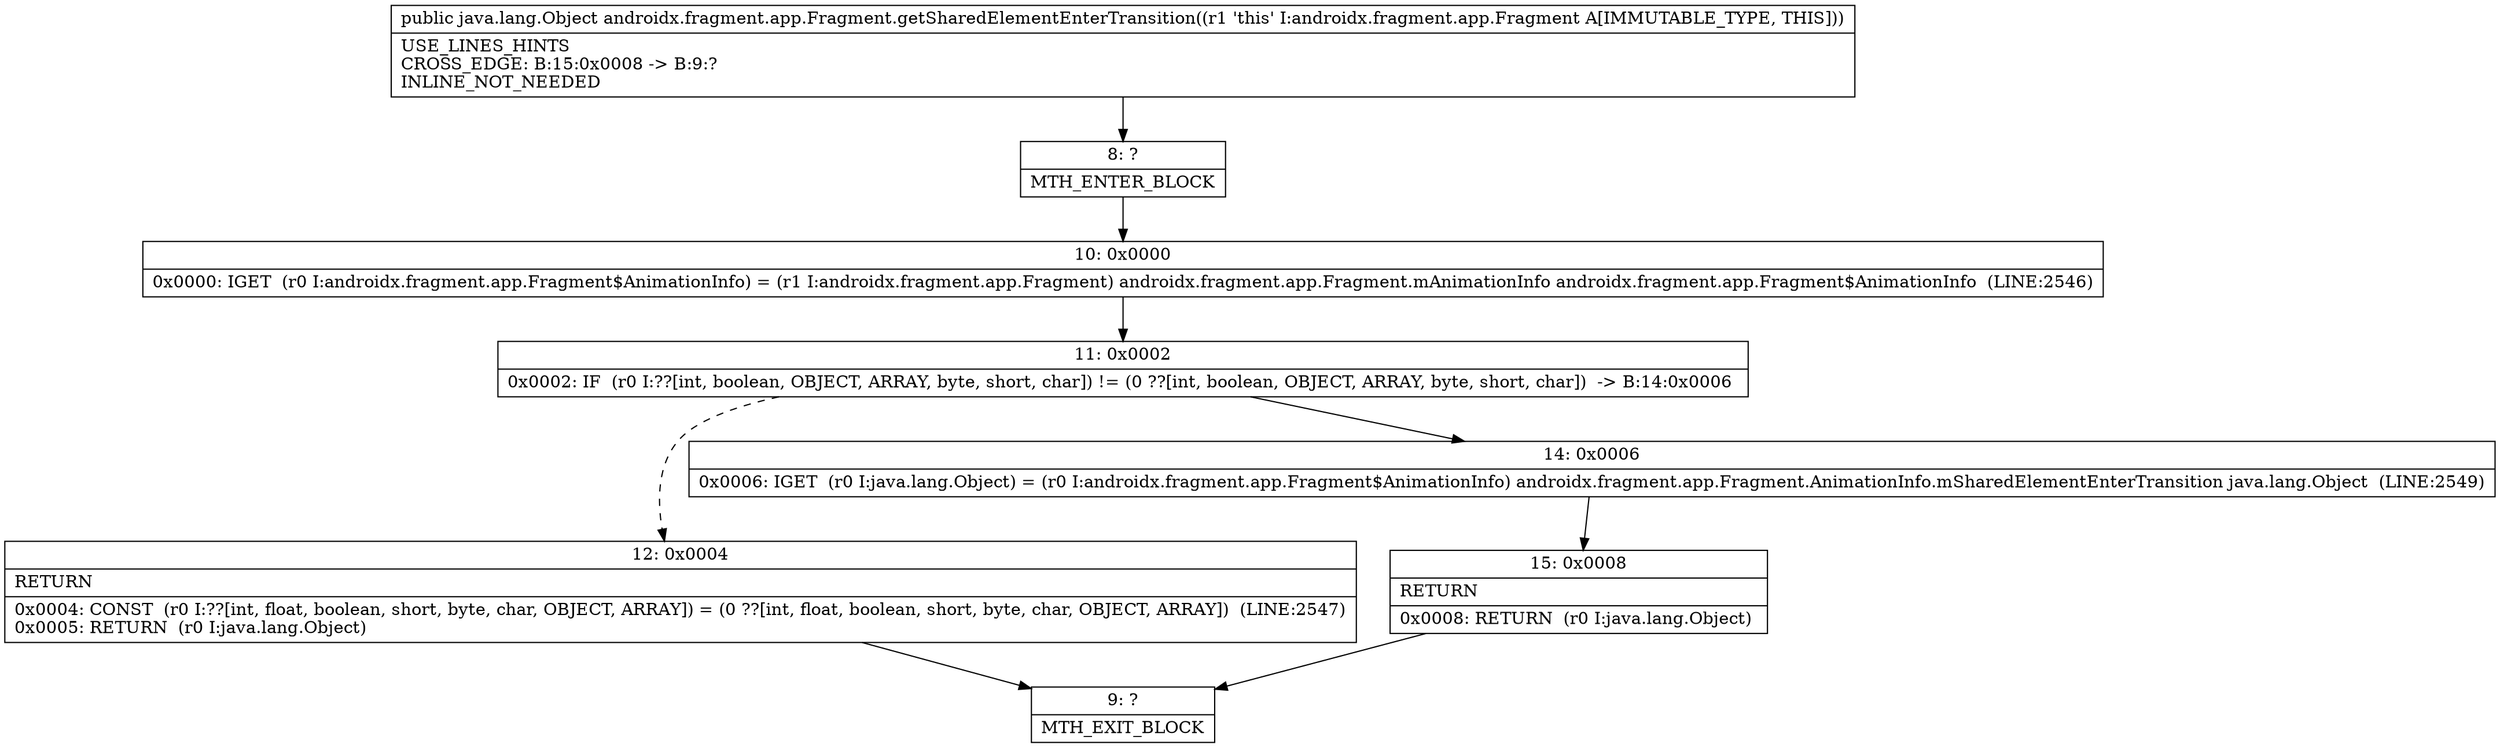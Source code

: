 digraph "CFG forandroidx.fragment.app.Fragment.getSharedElementEnterTransition()Ljava\/lang\/Object;" {
Node_8 [shape=record,label="{8\:\ ?|MTH_ENTER_BLOCK\l}"];
Node_10 [shape=record,label="{10\:\ 0x0000|0x0000: IGET  (r0 I:androidx.fragment.app.Fragment$AnimationInfo) = (r1 I:androidx.fragment.app.Fragment) androidx.fragment.app.Fragment.mAnimationInfo androidx.fragment.app.Fragment$AnimationInfo  (LINE:2546)\l}"];
Node_11 [shape=record,label="{11\:\ 0x0002|0x0002: IF  (r0 I:??[int, boolean, OBJECT, ARRAY, byte, short, char]) != (0 ??[int, boolean, OBJECT, ARRAY, byte, short, char])  \-\> B:14:0x0006 \l}"];
Node_12 [shape=record,label="{12\:\ 0x0004|RETURN\l|0x0004: CONST  (r0 I:??[int, float, boolean, short, byte, char, OBJECT, ARRAY]) = (0 ??[int, float, boolean, short, byte, char, OBJECT, ARRAY])  (LINE:2547)\l0x0005: RETURN  (r0 I:java.lang.Object) \l}"];
Node_9 [shape=record,label="{9\:\ ?|MTH_EXIT_BLOCK\l}"];
Node_14 [shape=record,label="{14\:\ 0x0006|0x0006: IGET  (r0 I:java.lang.Object) = (r0 I:androidx.fragment.app.Fragment$AnimationInfo) androidx.fragment.app.Fragment.AnimationInfo.mSharedElementEnterTransition java.lang.Object  (LINE:2549)\l}"];
Node_15 [shape=record,label="{15\:\ 0x0008|RETURN\l|0x0008: RETURN  (r0 I:java.lang.Object) \l}"];
MethodNode[shape=record,label="{public java.lang.Object androidx.fragment.app.Fragment.getSharedElementEnterTransition((r1 'this' I:androidx.fragment.app.Fragment A[IMMUTABLE_TYPE, THIS]))  | USE_LINES_HINTS\lCROSS_EDGE: B:15:0x0008 \-\> B:9:?\lINLINE_NOT_NEEDED\l}"];
MethodNode -> Node_8;Node_8 -> Node_10;
Node_10 -> Node_11;
Node_11 -> Node_12[style=dashed];
Node_11 -> Node_14;
Node_12 -> Node_9;
Node_14 -> Node_15;
Node_15 -> Node_9;
}

